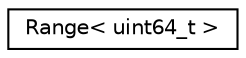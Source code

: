 digraph "Graphical Class Hierarchy"
{
 // LATEX_PDF_SIZE
  edge [fontname="Helvetica",fontsize="10",labelfontname="Helvetica",labelfontsize="10"];
  node [fontname="Helvetica",fontsize="10",shape=record];
  rankdir="LR";
  Node0 [label="Range\< uint64_t \>",height=0.2,width=0.4,color="black", fillcolor="white", style="filled",URL="$classRange.html",tooltip=" "];
}
